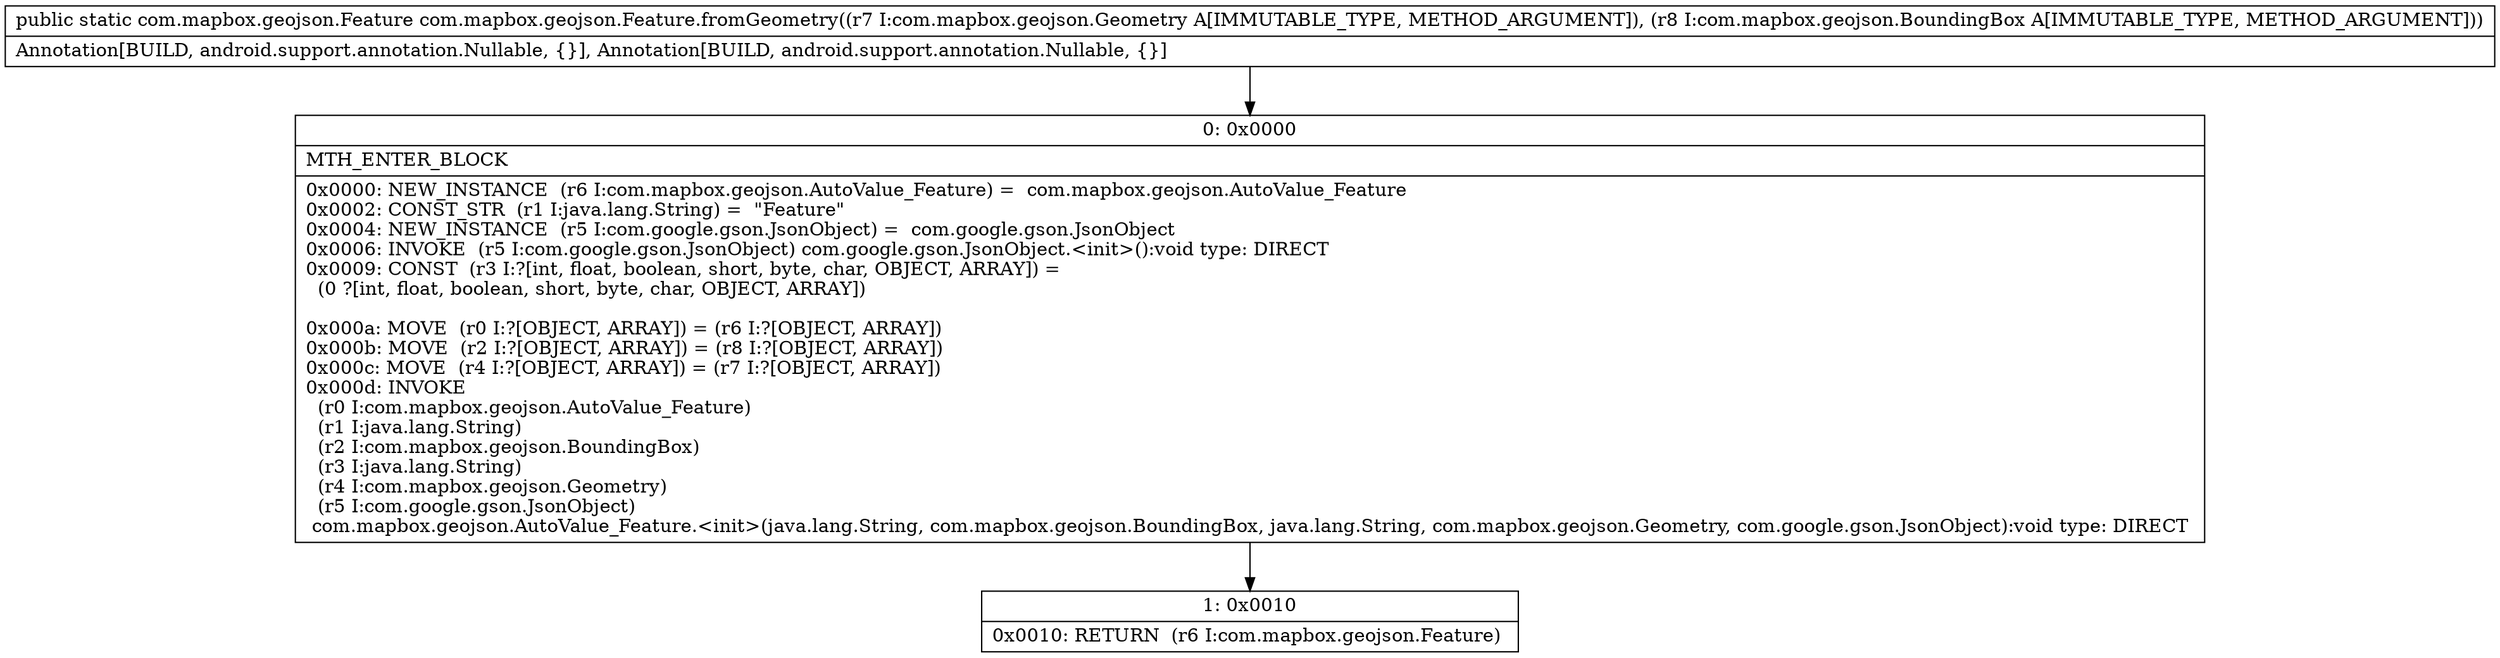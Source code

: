 digraph "CFG forcom.mapbox.geojson.Feature.fromGeometry(Lcom\/mapbox\/geojson\/Geometry;Lcom\/mapbox\/geojson\/BoundingBox;)Lcom\/mapbox\/geojson\/Feature;" {
Node_0 [shape=record,label="{0\:\ 0x0000|MTH_ENTER_BLOCK\l|0x0000: NEW_INSTANCE  (r6 I:com.mapbox.geojson.AutoValue_Feature) =  com.mapbox.geojson.AutoValue_Feature \l0x0002: CONST_STR  (r1 I:java.lang.String) =  \"Feature\" \l0x0004: NEW_INSTANCE  (r5 I:com.google.gson.JsonObject) =  com.google.gson.JsonObject \l0x0006: INVOKE  (r5 I:com.google.gson.JsonObject) com.google.gson.JsonObject.\<init\>():void type: DIRECT \l0x0009: CONST  (r3 I:?[int, float, boolean, short, byte, char, OBJECT, ARRAY]) = \l  (0 ?[int, float, boolean, short, byte, char, OBJECT, ARRAY])\l \l0x000a: MOVE  (r0 I:?[OBJECT, ARRAY]) = (r6 I:?[OBJECT, ARRAY]) \l0x000b: MOVE  (r2 I:?[OBJECT, ARRAY]) = (r8 I:?[OBJECT, ARRAY]) \l0x000c: MOVE  (r4 I:?[OBJECT, ARRAY]) = (r7 I:?[OBJECT, ARRAY]) \l0x000d: INVOKE  \l  (r0 I:com.mapbox.geojson.AutoValue_Feature)\l  (r1 I:java.lang.String)\l  (r2 I:com.mapbox.geojson.BoundingBox)\l  (r3 I:java.lang.String)\l  (r4 I:com.mapbox.geojson.Geometry)\l  (r5 I:com.google.gson.JsonObject)\l com.mapbox.geojson.AutoValue_Feature.\<init\>(java.lang.String, com.mapbox.geojson.BoundingBox, java.lang.String, com.mapbox.geojson.Geometry, com.google.gson.JsonObject):void type: DIRECT \l}"];
Node_1 [shape=record,label="{1\:\ 0x0010|0x0010: RETURN  (r6 I:com.mapbox.geojson.Feature) \l}"];
MethodNode[shape=record,label="{public static com.mapbox.geojson.Feature com.mapbox.geojson.Feature.fromGeometry((r7 I:com.mapbox.geojson.Geometry A[IMMUTABLE_TYPE, METHOD_ARGUMENT]), (r8 I:com.mapbox.geojson.BoundingBox A[IMMUTABLE_TYPE, METHOD_ARGUMENT]))  | Annotation[BUILD, android.support.annotation.Nullable, \{\}], Annotation[BUILD, android.support.annotation.Nullable, \{\}]\l}"];
MethodNode -> Node_0;
Node_0 -> Node_1;
}

